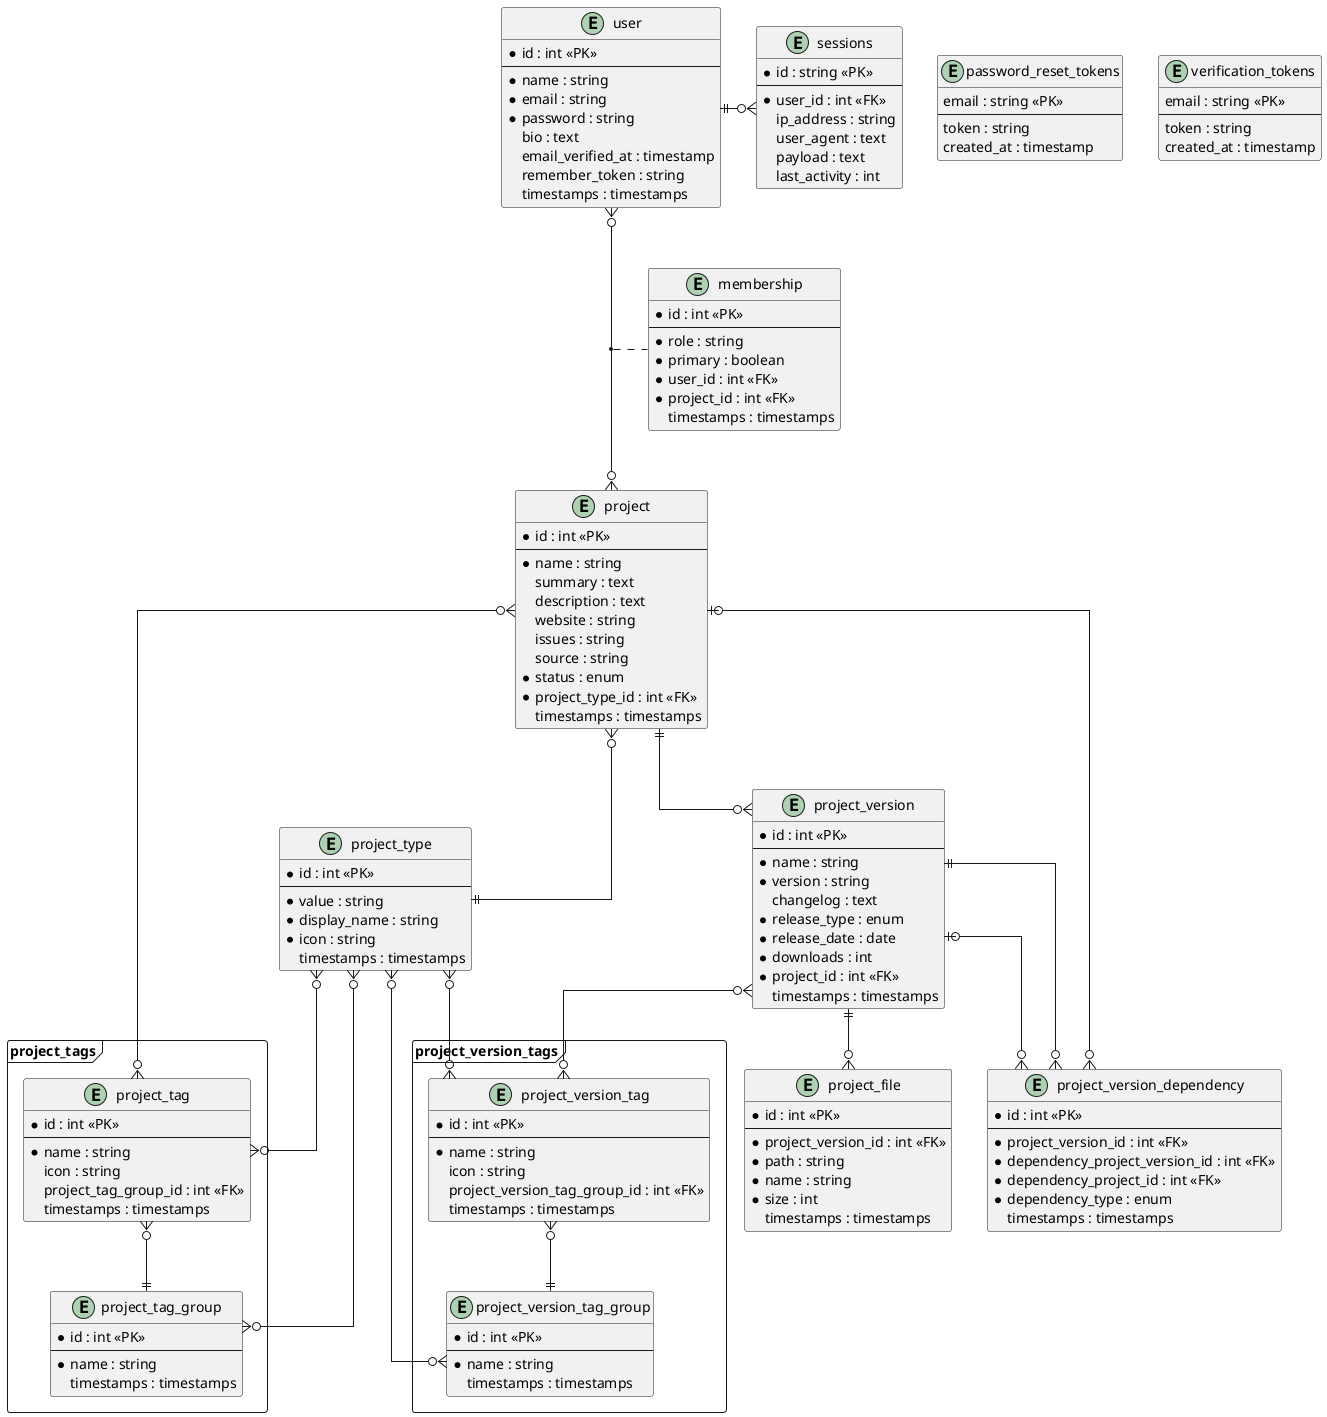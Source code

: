 @startuml Hub01 Shop
skinparam linetype ortho

entity "user" {
  *id : int <<PK>>
  ---
  *name : string
  *email : string
  *password : string
  bio : text
  email_verified_at : timestamp
  remember_token : string
  timestamps : timestamps
}

entity "password_reset_tokens" {
  email : string <<PK>>
  ---
  token : string
  created_at : timestamp
}

entity "verification_tokens" {
  email : string <<PK>>
  ---
  token : string
  created_at : timestamp
}

entity "sessions" {
  *id : string <<PK>>
  ---
  *user_id : int <<FK>>
  ip_address : string
  user_agent : text
  payload : text
  last_activity : int
}

entity "project" {
  *id : int <<PK>>
  ---
  *name : string
  summary : text
  description : text
  website : string
  issues : string
  source : string
  *status : enum
  *project_type_id : int <<FK>>
  timestamps : timestamps
}

entity "project_type" {
  *id : int <<PK>>
  ---
  *value : string
  *display_name : string
  *icon : string
  timestamps : timestamps
}

entity "membership" {
  *id : int <<PK>>
  ---
  *role : string
  *primary : boolean
  *user_id : int <<FK>>
  *project_id : int <<FK>>
  timestamps : timestamps
}
package project_tags <<Frame>> {
  
  entity "project_tag_group" {
    *id : int <<PK>>
    ---
    *name : string
    timestamps : timestamps
  }

  entity "project_tag" {
    *id : int <<PK>>
    ---
    *name : string
    icon : string
    project_tag_group_id : int <<FK>>
    timestamps : timestamps
  }

}
  
entity "project_version" {
  *id : int <<PK>>
  ---
  *name : string
  *version : string
  changelog : text
  *release_type : enum
  *release_date : date
  *downloads : int
  *project_id : int <<FK>>
  timestamps : timestamps
}

package project_version_tags <<Frame>> {

  entity "project_version_tag_group" {
    *id : int <<PK>>
    ---
    *name : string
    timestamps : timestamps
  }

  entity "project_version_tag" {
    *id : int <<PK>>
    ---
    *name : string
    icon : string
    project_version_tag_group_id : int <<FK>>
    timestamps : timestamps
  }

}

entity "project_version_dependency" {
  *id : int <<PK>>
  ---
  *project_version_id : int <<FK>>
  *dependency_project_version_id : int <<FK>>
  *dependency_project_id : int <<FK>>
  *dependency_type : enum
  timestamps : timestamps
}

entity "project_file" {
  *id : int <<PK>>
  ---
  *project_version_id : int <<FK>>
  *path : string
  *name : string
  *size : int
  timestamps : timestamps
}

user ||-o{ sessions

user }o--o{ project 
(user, project) .. membership

project ||--o{ project_version
project }o--|| project_type
project_version ||--o{ project_file
project_version ||--o{ project_version_dependency
project_version_dependency }o--o| project_version
project_version_dependency }o--o| project


project_tag }o--|| project_tag_group

project_type }o--o{ project_tag_group

project }o--o{  project_tag

project_type }o--o{ project_tag


project_version_tag }o--|| project_version_tag_group

project_type }o--o{ project_version_tag_group

project_version }o--o{  project_version_tag

project_type }o--o{ project_version_tag
